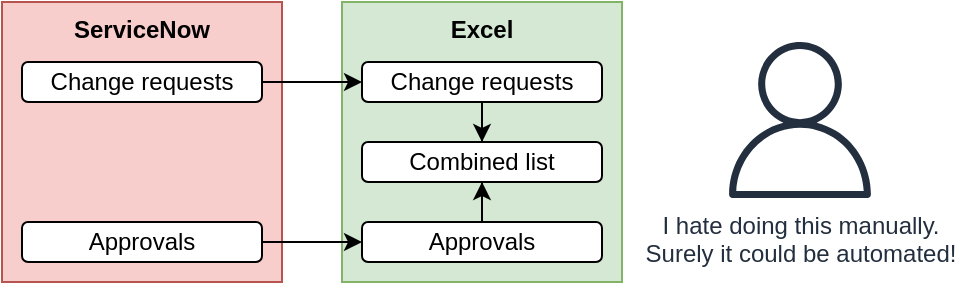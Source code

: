 <mxfile version="14.5.1" type="device"><diagram id="D6wcFwyfuJ7ocY9KOp0k" name="Page-1"><mxGraphModel dx="739" dy="574" grid="0" gridSize="10" guides="1" tooltips="1" connect="1" arrows="1" fold="1" page="1" pageScale="1" pageWidth="850" pageHeight="1100" math="0" shadow="0"><root><mxCell id="0"/><mxCell id="1" parent="0"/><mxCell id="4xYUvSTTLqC_WsAVVyWP-6" value="Excel" style="rounded=0;whiteSpace=wrap;html=1;verticalAlign=top;fontStyle=1;fillColor=#d5e8d4;strokeColor=#82b366;" vertex="1" parent="1"><mxGeometry x="320" y="200" width="140" height="140" as="geometry"/></mxCell><mxCell id="4xYUvSTTLqC_WsAVVyWP-3" value="ServiceNow" style="rounded=0;whiteSpace=wrap;html=1;fillColor=#f8cecc;strokeColor=#b85450;verticalAlign=top;fontStyle=1" vertex="1" parent="1"><mxGeometry x="150" y="200" width="140" height="140" as="geometry"/></mxCell><mxCell id="4xYUvSTTLqC_WsAVVyWP-12" value="" style="edgeStyle=orthogonalEdgeStyle;rounded=0;orthogonalLoop=1;jettySize=auto;html=1;" edge="1" parent="1" source="4xYUvSTTLqC_WsAVVyWP-4" target="4xYUvSTTLqC_WsAVVyWP-8"><mxGeometry relative="1" as="geometry"/></mxCell><mxCell id="4xYUvSTTLqC_WsAVVyWP-4" value="Change requests" style="rounded=1;whiteSpace=wrap;html=1;" vertex="1" parent="1"><mxGeometry x="160" y="230" width="120" height="20" as="geometry"/></mxCell><mxCell id="4xYUvSTTLqC_WsAVVyWP-11" value="" style="edgeStyle=orthogonalEdgeStyle;rounded=0;orthogonalLoop=1;jettySize=auto;html=1;entryX=0;entryY=0.5;entryDx=0;entryDy=0;" edge="1" parent="1" source="4xYUvSTTLqC_WsAVVyWP-5" target="4xYUvSTTLqC_WsAVVyWP-9"><mxGeometry relative="1" as="geometry"/></mxCell><mxCell id="4xYUvSTTLqC_WsAVVyWP-5" value="Approvals" style="rounded=1;whiteSpace=wrap;html=1;" vertex="1" parent="1"><mxGeometry x="160" y="310" width="120" height="20" as="geometry"/></mxCell><mxCell id="4xYUvSTTLqC_WsAVVyWP-13" value="" style="edgeStyle=orthogonalEdgeStyle;rounded=0;orthogonalLoop=1;jettySize=auto;html=1;entryX=0.5;entryY=0;entryDx=0;entryDy=0;" edge="1" parent="1" source="4xYUvSTTLqC_WsAVVyWP-8" target="4xYUvSTTLqC_WsAVVyWP-10"><mxGeometry relative="1" as="geometry"/></mxCell><mxCell id="4xYUvSTTLqC_WsAVVyWP-8" value="Change requests" style="rounded=1;whiteSpace=wrap;html=1;" vertex="1" parent="1"><mxGeometry x="330" y="230" width="120" height="20" as="geometry"/></mxCell><mxCell id="4xYUvSTTLqC_WsAVVyWP-15" value="" style="edgeStyle=orthogonalEdgeStyle;rounded=0;orthogonalLoop=1;jettySize=auto;html=1;entryX=0.5;entryY=1;entryDx=0;entryDy=0;" edge="1" parent="1" source="4xYUvSTTLqC_WsAVVyWP-9" target="4xYUvSTTLqC_WsAVVyWP-10"><mxGeometry relative="1" as="geometry"><mxPoint x="390" y="410" as="targetPoint"/></mxGeometry></mxCell><mxCell id="4xYUvSTTLqC_WsAVVyWP-9" value="Approvals" style="rounded=1;whiteSpace=wrap;html=1;" vertex="1" parent="1"><mxGeometry x="330" y="310" width="120" height="20" as="geometry"/></mxCell><mxCell id="4xYUvSTTLqC_WsAVVyWP-10" value="Combined list" style="rounded=1;whiteSpace=wrap;html=1;" vertex="1" parent="1"><mxGeometry x="330" y="270" width="120" height="20" as="geometry"/></mxCell><mxCell id="4xYUvSTTLqC_WsAVVyWP-16" value="I hate doing this manually.&lt;br&gt;Surely it could be automated!" style="outlineConnect=0;fontColor=#232F3E;gradientColor=none;fillColor=#232F3E;strokeColor=none;dashed=0;verticalLabelPosition=bottom;verticalAlign=top;align=center;html=1;fontSize=12;fontStyle=0;aspect=fixed;pointerEvents=1;shape=mxgraph.aws4.user;" vertex="1" parent="1"><mxGeometry x="510" y="220" width="78" height="78" as="geometry"/></mxCell></root></mxGraphModel></diagram></mxfile>